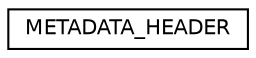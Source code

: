 digraph "Graphical Class Hierarchy"
{
  edge [fontname="Helvetica",fontsize="10",labelfontname="Helvetica",labelfontsize="10"];
  node [fontname="Helvetica",fontsize="10",shape=record];
  rankdir="LR";
  Node0 [label="METADATA_HEADER",height=0.2,width=0.4,color="black", fillcolor="white", style="filled",URL="$d0/d78/structMETADATA__HEADER.html"];
}
